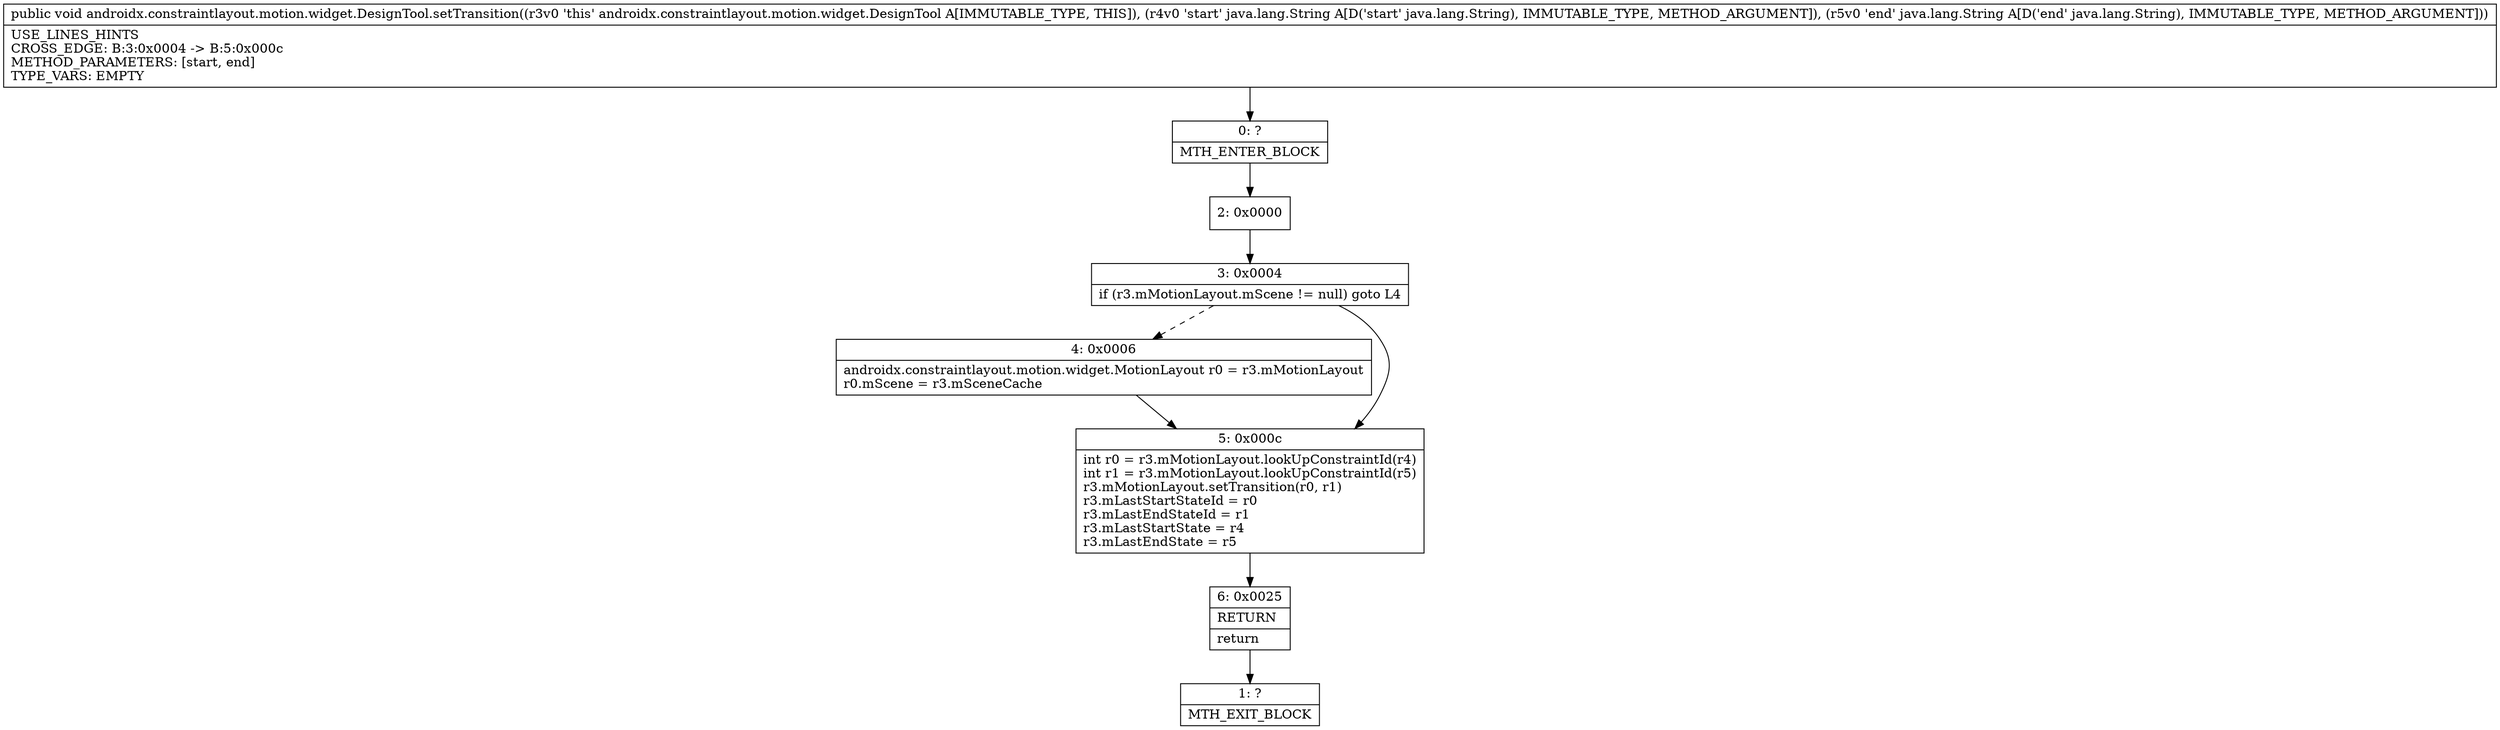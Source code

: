 digraph "CFG forandroidx.constraintlayout.motion.widget.DesignTool.setTransition(Ljava\/lang\/String;Ljava\/lang\/String;)V" {
Node_0 [shape=record,label="{0\:\ ?|MTH_ENTER_BLOCK\l}"];
Node_2 [shape=record,label="{2\:\ 0x0000}"];
Node_3 [shape=record,label="{3\:\ 0x0004|if (r3.mMotionLayout.mScene != null) goto L4\l}"];
Node_4 [shape=record,label="{4\:\ 0x0006|androidx.constraintlayout.motion.widget.MotionLayout r0 = r3.mMotionLayout\lr0.mScene = r3.mSceneCache\l}"];
Node_5 [shape=record,label="{5\:\ 0x000c|int r0 = r3.mMotionLayout.lookUpConstraintId(r4)\lint r1 = r3.mMotionLayout.lookUpConstraintId(r5)\lr3.mMotionLayout.setTransition(r0, r1)\lr3.mLastStartStateId = r0\lr3.mLastEndStateId = r1\lr3.mLastStartState = r4\lr3.mLastEndState = r5\l}"];
Node_6 [shape=record,label="{6\:\ 0x0025|RETURN\l|return\l}"];
Node_1 [shape=record,label="{1\:\ ?|MTH_EXIT_BLOCK\l}"];
MethodNode[shape=record,label="{public void androidx.constraintlayout.motion.widget.DesignTool.setTransition((r3v0 'this' androidx.constraintlayout.motion.widget.DesignTool A[IMMUTABLE_TYPE, THIS]), (r4v0 'start' java.lang.String A[D('start' java.lang.String), IMMUTABLE_TYPE, METHOD_ARGUMENT]), (r5v0 'end' java.lang.String A[D('end' java.lang.String), IMMUTABLE_TYPE, METHOD_ARGUMENT]))  | USE_LINES_HINTS\lCROSS_EDGE: B:3:0x0004 \-\> B:5:0x000c\lMETHOD_PARAMETERS: [start, end]\lTYPE_VARS: EMPTY\l}"];
MethodNode -> Node_0;Node_0 -> Node_2;
Node_2 -> Node_3;
Node_3 -> Node_4[style=dashed];
Node_3 -> Node_5;
Node_4 -> Node_5;
Node_5 -> Node_6;
Node_6 -> Node_1;
}

